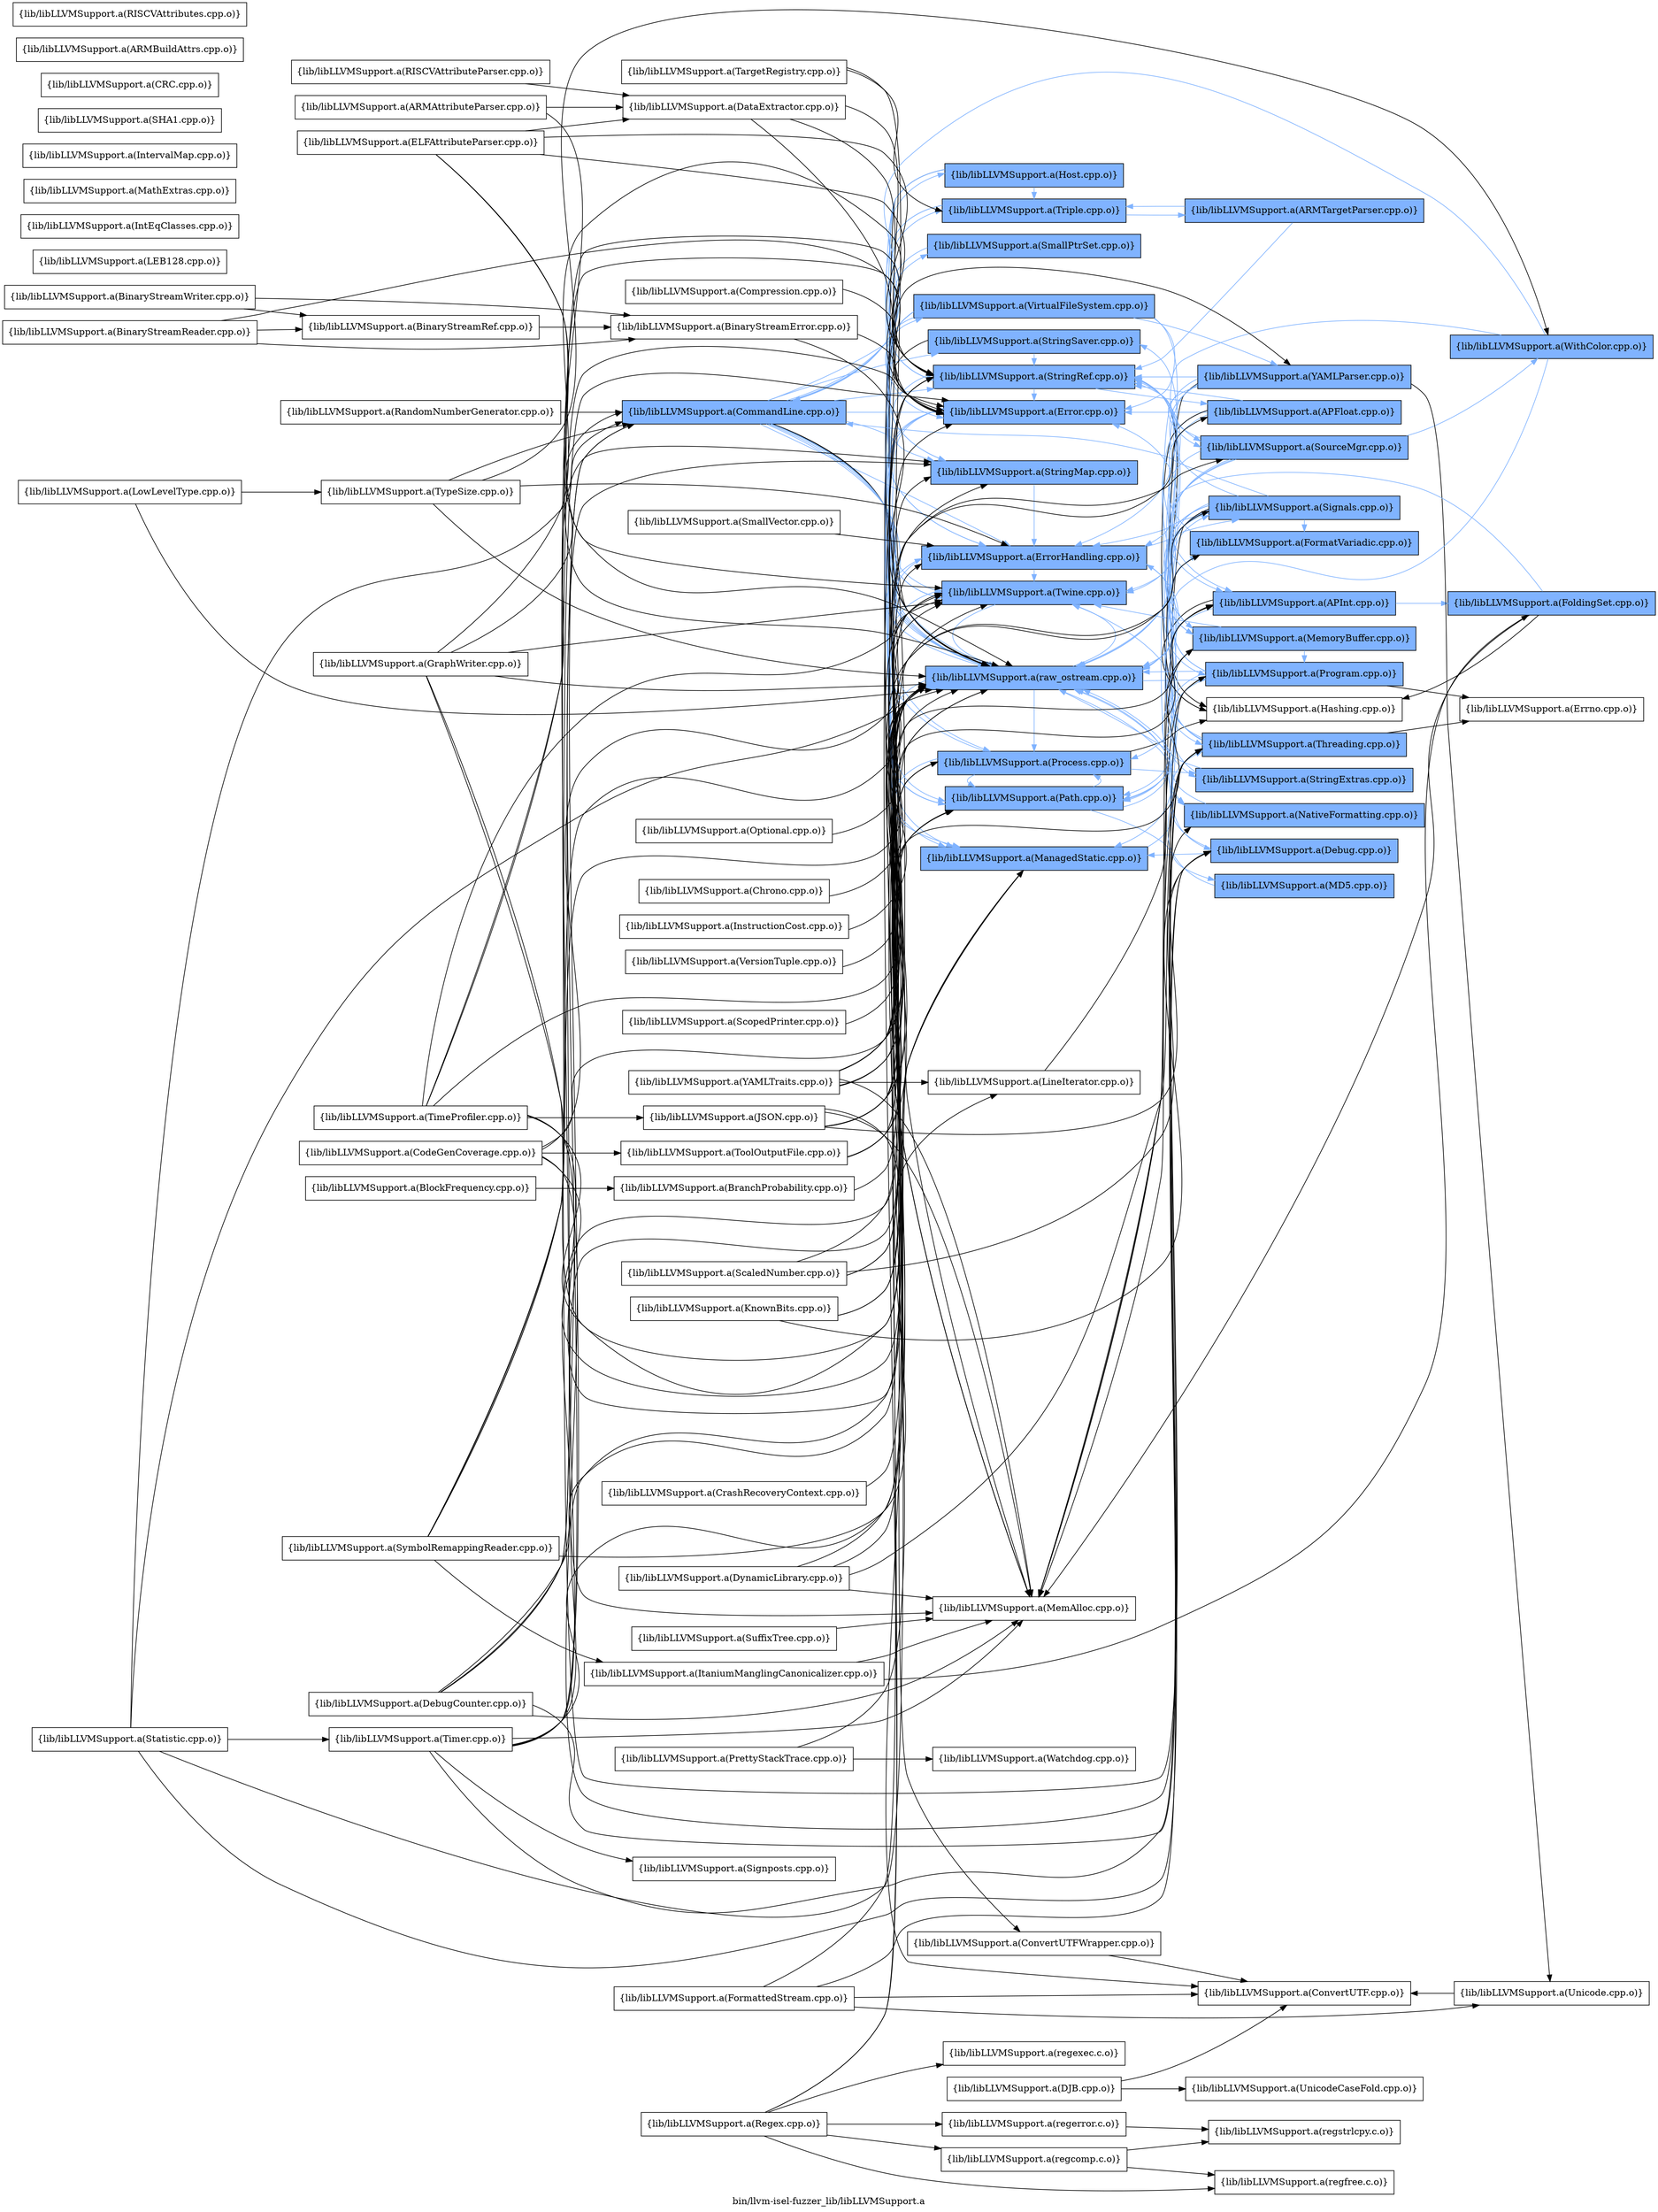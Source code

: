 digraph "bin/llvm-isel-fuzzer_lib/libLLVMSupport.a" {
	label="bin/llvm-isel-fuzzer_lib/libLLVMSupport.a";
	rankdir=LR;
	{ rank=same; Node0x5597edc3a188;  }
	{ rank=same; Node0x5597edc3b8f8; Node0x5597edc33158; Node0x5597edc32438; Node0x5597edc22498; Node0x5597edc23d98; Node0x5597edc26458; Node0x5597edc3a7c8; Node0x5597edc3b498; Node0x5597edc3b768; Node0x5597edc2a648; Node0x5597edc2a7d8; Node0x5597edc32d98; Node0x5597edc2ff58; Node0x5597edc2d5c8; Node0x5597edc2ce98; Node0x5597edc2ee78;  }
	{ rank=same; Node0x5597edc3ad18; Node0x5597edc3aae8; Node0x5597edc399b8; Node0x5597edc3d888; Node0x5597edc37ed8; Node0x5597edc384c8; Node0x5597edc30228; Node0x5597edc2adc8; Node0x5597edc235c8; Node0x5597edc25508; Node0x5597edc33ba8; Node0x5597edc31128; Node0x5597edc24838; Node0x5597edc2ded8; Node0x5597edc25008; Node0x5597edc26f48;  }
	{ rank=same; Node0x5597edc3a188;  }
	{ rank=same; Node0x5597edc3b8f8; Node0x5597edc33158; Node0x5597edc32438; Node0x5597edc22498; Node0x5597edc23d98; Node0x5597edc26458; Node0x5597edc3a7c8; Node0x5597edc3b498; Node0x5597edc3b768; Node0x5597edc2a648; Node0x5597edc2a7d8; Node0x5597edc32d98; Node0x5597edc2ff58; Node0x5597edc2d5c8; Node0x5597edc2ce98; Node0x5597edc2ee78;  }
	{ rank=same; Node0x5597edc3ad18; Node0x5597edc3aae8; Node0x5597edc399b8; Node0x5597edc3d888; Node0x5597edc37ed8; Node0x5597edc384c8; Node0x5597edc30228; Node0x5597edc2adc8; Node0x5597edc235c8; Node0x5597edc25508; Node0x5597edc33ba8; Node0x5597edc31128; Node0x5597edc24838; Node0x5597edc2ded8; Node0x5597edc25008; Node0x5597edc26f48;  }

	Node0x5597edc3a188 [shape=record,shape=box,group=1,style=filled,fillcolor="0.600000 0.5 1",label="{lib/libLLVMSupport.a(CommandLine.cpp.o)}"];
	Node0x5597edc3a188 -> Node0x5597edc3b8f8;
	Node0x5597edc3a188 -> Node0x5597edc33158[color="0.600000 0.5 1"];
	Node0x5597edc3a188 -> Node0x5597edc32438[color="0.600000 0.5 1"];
	Node0x5597edc3a188 -> Node0x5597edc22498[color="0.600000 0.5 1"];
	Node0x5597edc3a188 -> Node0x5597edc23d98;
	Node0x5597edc3a188 -> Node0x5597edc26458[color="0.600000 0.5 1"];
	Node0x5597edc3a188 -> Node0x5597edc3a7c8[color="0.600000 0.5 1"];
	Node0x5597edc3a188 -> Node0x5597edc3b498[color="0.600000 0.5 1"];
	Node0x5597edc3a188 -> Node0x5597edc3b768[color="0.600000 0.5 1"];
	Node0x5597edc3a188 -> Node0x5597edc2a648[color="0.600000 0.5 1"];
	Node0x5597edc3a188 -> Node0x5597edc2a7d8[color="0.600000 0.5 1"];
	Node0x5597edc3a188 -> Node0x5597edc32d98[color="0.600000 0.5 1"];
	Node0x5597edc3a188 -> Node0x5597edc2ff58[color="0.600000 0.5 1"];
	Node0x5597edc3a188 -> Node0x5597edc2d5c8[color="0.600000 0.5 1"];
	Node0x5597edc3a188 -> Node0x5597edc2ce98[color="0.600000 0.5 1"];
	Node0x5597edc3a188 -> Node0x5597edc2ee78[color="0.600000 0.5 1"];
	Node0x5597edc3aae8 [shape=record,shape=box,group=1,style=filled,fillcolor="0.600000 0.5 1",label="{lib/libLLVMSupport.a(Debug.cpp.o)}"];
	Node0x5597edc3aae8 -> Node0x5597edc22498[color="0.600000 0.5 1"];
	Node0x5597edc3aae8 -> Node0x5597edc2ff58[color="0.600000 0.5 1"];
	Node0x5597edc32438 [shape=record,shape=box,group=1,style=filled,fillcolor="0.600000 0.5 1",label="{lib/libLLVMSupport.a(ErrorHandling.cpp.o)}"];
	Node0x5597edc32438 -> Node0x5597edc3aae8[color="0.600000 0.5 1"];
	Node0x5597edc32438 -> Node0x5597edc2a7d8[color="0.600000 0.5 1"];
	Node0x5597edc32438 -> Node0x5597edc2ff58[color="0.600000 0.5 1"];
	Node0x5597edc32438 -> Node0x5597edc399b8[color="0.600000 0.5 1"];
	Node0x5597edc23d98 [shape=record,shape=box,group=0,label="{lib/libLLVMSupport.a(MemAlloc.cpp.o)}"];
	Node0x5597edc2a648 [shape=record,shape=box,group=1,style=filled,fillcolor="0.600000 0.5 1",label="{lib/libLLVMSupport.a(Triple.cpp.o)}"];
	Node0x5597edc2a648 -> Node0x5597edc3b768[color="0.600000 0.5 1"];
	Node0x5597edc2a648 -> Node0x5597edc2adc8[color="0.600000 0.5 1"];
	Node0x5597edc2a648 -> Node0x5597edc2a7d8[color="0.600000 0.5 1"];
	Node0x5597edc2ff58 [shape=record,shape=box,group=1,style=filled,fillcolor="0.600000 0.5 1",label="{lib/libLLVMSupport.a(raw_ostream.cpp.o)}"];
	Node0x5597edc2ff58 -> Node0x5597edc33158[color="0.600000 0.5 1"];
	Node0x5597edc2ff58 -> Node0x5597edc32438[color="0.600000 0.5 1"];
	Node0x5597edc2ff58 -> Node0x5597edc31128[color="0.600000 0.5 1"];
	Node0x5597edc2ff58 -> Node0x5597edc24838[color="0.600000 0.5 1"];
	Node0x5597edc2ff58 -> Node0x5597edc2a7d8[color="0.600000 0.5 1"];
	Node0x5597edc2ff58 -> Node0x5597edc2ce98[color="0.600000 0.5 1"];
	Node0x5597edc2ff58 -> Node0x5597edc2ee78[color="0.600000 0.5 1"];
	Node0x5597edc2ff58 -> Node0x5597edc2ded8[color="0.600000 0.5 1"];
	Node0x5597edc3a1d8 [shape=record,shape=box,group=0,label="{lib/libLLVMSupport.a(TargetRegistry.cpp.o)}"];
	Node0x5597edc3a1d8 -> Node0x5597edc2a648;
	Node0x5597edc3a1d8 -> Node0x5597edc2ff58;
	Node0x5597edc384c8 [shape=record,shape=box,group=1,style=filled,fillcolor="0.600000 0.5 1",label="{lib/libLLVMSupport.a(APInt.cpp.o)}"];
	Node0x5597edc384c8 -> Node0x5597edc32258[color="0.600000 0.5 1"];
	Node0x5597edc384c8 -> Node0x5597edc30228;
	Node0x5597edc384c8 -> Node0x5597edc2ff58[color="0.600000 0.5 1"];
	Node0x5597edc3b768 [shape=record,shape=box,group=1,style=filled,fillcolor="0.600000 0.5 1",label="{lib/libLLVMSupport.a(StringRef.cpp.o)}"];
	Node0x5597edc3b768 -> Node0x5597edc37ed8[color="0.600000 0.5 1"];
	Node0x5597edc3b768 -> Node0x5597edc384c8[color="0.600000 0.5 1"];
	Node0x5597edc3b768 -> Node0x5597edc33158[color="0.600000 0.5 1"];
	Node0x5597edc3b768 -> Node0x5597edc30228;
	Node0x5597edc2a7d8 [shape=record,shape=box,group=1,style=filled,fillcolor="0.600000 0.5 1",label="{lib/libLLVMSupport.a(Twine.cpp.o)}"];
	Node0x5597edc2a7d8 -> Node0x5597edc2ff58[color="0.600000 0.5 1"];
	Node0x5597edc37ed8 [shape=record,shape=box,group=1,style=filled,fillcolor="0.600000 0.5 1",label="{lib/libLLVMSupport.a(APFloat.cpp.o)}"];
	Node0x5597edc37ed8 -> Node0x5597edc384c8[color="0.600000 0.5 1"];
	Node0x5597edc37ed8 -> Node0x5597edc33158[color="0.600000 0.5 1"];
	Node0x5597edc37ed8 -> Node0x5597edc30228;
	Node0x5597edc37ed8 -> Node0x5597edc3b768[color="0.600000 0.5 1"];
	Node0x5597edc37ed8 -> Node0x5597edc2ff58[color="0.600000 0.5 1"];
	Node0x5597edc292e8 [shape=record,shape=box,group=0,label="{lib/libLLVMSupport.a(KnownBits.cpp.o)}"];
	Node0x5597edc292e8 -> Node0x5597edc384c8;
	Node0x5597edc292e8 -> Node0x5597edc3aae8;
	Node0x5597edc292e8 -> Node0x5597edc2ff58;
	Node0x5597edc26458 [shape=record,shape=box,group=1,style=filled,fillcolor="0.600000 0.5 1",label="{lib/libLLVMSupport.a(SmallPtrSet.cpp.o)}"];
	Node0x5597edc26458 -> Node0x5597edc32438[color="0.600000 0.5 1"];
	Node0x5597edc26f48 [shape=record,shape=box,group=1,style=filled,fillcolor="0.600000 0.5 1",label="{lib/libLLVMSupport.a(StringExtras.cpp.o)}"];
	Node0x5597edc26f48 -> Node0x5597edc3b768[color="0.600000 0.5 1"];
	Node0x5597edc26f48 -> Node0x5597edc2ff58[color="0.600000 0.5 1"];
	Node0x5597edc2c2b8 [shape=record,shape=box,group=0,label="{lib/libLLVMSupport.a(TypeSize.cpp.o)}"];
	Node0x5597edc2c2b8 -> Node0x5597edc3a188;
	Node0x5597edc2c2b8 -> Node0x5597edc32438;
	Node0x5597edc2c2b8 -> Node0x5597edc31b28;
	Node0x5597edc2c2b8 -> Node0x5597edc2ff58;
	Node0x5597edc22498 [shape=record,shape=box,group=1,style=filled,fillcolor="0.600000 0.5 1",label="{lib/libLLVMSupport.a(ManagedStatic.cpp.o)}"];
	Node0x5597edc22498 -> Node0x5597edc3d888[color="0.600000 0.5 1"];
	Node0x5597edc3ddd8 [shape=record,shape=box,group=0,label="{lib/libLLVMSupport.a(BranchProbability.cpp.o)}"];
	Node0x5597edc3ddd8 -> Node0x5597edc2ff58;
	Node0x5597edc3d748 [shape=record,shape=box,group=0,label="{lib/libLLVMSupport.a(CodeGenCoverage.cpp.o)}"];
	Node0x5597edc3d748 -> Node0x5597edc2a918;
	Node0x5597edc3d748 -> Node0x5597edc2a7d8;
	Node0x5597edc3d748 -> Node0x5597edc2ff58;
	Node0x5597edc3d748 -> Node0x5597edc2ee78;
	Node0x5597edc3d748 -> Node0x5597edc3d888;
	Node0x5597edc33158 [shape=record,shape=box,group=1,style=filled,fillcolor="0.600000 0.5 1",label="{lib/libLLVMSupport.a(Error.cpp.o)}"];
	Node0x5597edc33158 -> Node0x5597edc32438[color="0.600000 0.5 1"];
	Node0x5597edc33158 -> Node0x5597edc22498[color="0.600000 0.5 1"];
	Node0x5597edc33158 -> Node0x5597edc2a7d8[color="0.600000 0.5 1"];
	Node0x5597edc33158 -> Node0x5597edc2ff58[color="0.600000 0.5 1"];
	Node0x5597edc3a7c8 [shape=record,shape=box,group=1,style=filled,fillcolor="0.600000 0.5 1",label="{lib/libLLVMSupport.a(StringMap.cpp.o)}"];
	Node0x5597edc3a7c8 -> Node0x5597edc32438[color="0.600000 0.5 1"];
	Node0x5597edc30ea8 [shape=record,shape=box,group=0,label="{lib/libLLVMSupport.a(GraphWriter.cpp.o)}"];
	Node0x5597edc30ea8 -> Node0x5597edc3a188;
	Node0x5597edc30ea8 -> Node0x5597edc3b768;
	Node0x5597edc30ea8 -> Node0x5597edc2a7d8;
	Node0x5597edc30ea8 -> Node0x5597edc2ff58;
	Node0x5597edc30ea8 -> Node0x5597edc2ce98;
	Node0x5597edc30ea8 -> Node0x5597edc2ded8;
	Node0x5597edc2dd98 [shape=record,shape=box,group=0,label="{lib/libLLVMSupport.a(DynamicLibrary.cpp.o)}"];
	Node0x5597edc2dd98 -> Node0x5597edc22498;
	Node0x5597edc2dd98 -> Node0x5597edc23d98;
	Node0x5597edc2dd98 -> Node0x5597edc3a7c8;
	Node0x5597edc2dd98 -> Node0x5597edc3d888;
	Node0x5597edc30228 [shape=record,shape=box,group=0,label="{lib/libLLVMSupport.a(Hashing.cpp.o)}"];
	Node0x5597edc25008 [shape=record,shape=box,group=1,style=filled,fillcolor="0.600000 0.5 1",label="{lib/libLLVMSupport.a(MD5.cpp.o)}"];
	Node0x5597edc25008 -> Node0x5597edc2ff58[color="0.600000 0.5 1"];
	Node0x5597edc28a78 [shape=record,shape=box,group=0,label="{lib/libLLVMSupport.a(Optional.cpp.o)}"];
	Node0x5597edc28a78 -> Node0x5597edc2ff58;
	Node0x5597edc2ce98 [shape=record,shape=box,group=1,style=filled,fillcolor="0.600000 0.5 1",label="{lib/libLLVMSupport.a(Path.cpp.o)}"];
	Node0x5597edc2ce98 -> Node0x5597edc33158[color="0.600000 0.5 1"];
	Node0x5597edc2ce98 -> Node0x5597edc25008[color="0.600000 0.5 1"];
	Node0x5597edc2ce98 -> Node0x5597edc3b768[color="0.600000 0.5 1"];
	Node0x5597edc2ce98 -> Node0x5597edc2a7d8[color="0.600000 0.5 1"];
	Node0x5597edc2ce98 -> Node0x5597edc2ee78[color="0.600000 0.5 1"];
	Node0x5597edc2ce98 -> Node0x5597edc399b8[color="0.600000 0.5 1"];
	Node0x5597edc3c1b8 [shape=record,shape=box,group=0,label="{lib/libLLVMSupport.a(BlockFrequency.cpp.o)}"];
	Node0x5597edc3c1b8 -> Node0x5597edc3ddd8;
	Node0x5597edc29428 [shape=record,shape=box,group=0,label="{lib/libLLVMSupport.a(ScaledNumber.cpp.o)}"];
	Node0x5597edc29428 -> Node0x5597edc37ed8;
	Node0x5597edc29428 -> Node0x5597edc384c8;
	Node0x5597edc29428 -> Node0x5597edc3aae8;
	Node0x5597edc29428 -> Node0x5597edc2ff58;
	Node0x5597edc32258 [shape=record,shape=box,group=1,style=filled,fillcolor="0.600000 0.5 1",label="{lib/libLLVMSupport.a(FoldingSet.cpp.o)}"];
	Node0x5597edc32258 -> Node0x5597edc32438[color="0.600000 0.5 1"];
	Node0x5597edc32258 -> Node0x5597edc30228;
	Node0x5597edc32258 -> Node0x5597edc23d98;
	Node0x5597edc37b68 [shape=record,shape=box,group=0,label="{lib/libLLVMSupport.a(DebugCounter.cpp.o)}"];
	Node0x5597edc37b68 -> Node0x5597edc3a188;
	Node0x5597edc37b68 -> Node0x5597edc3aae8;
	Node0x5597edc37b68 -> Node0x5597edc22498;
	Node0x5597edc37b68 -> Node0x5597edc23d98;
	Node0x5597edc37b68 -> Node0x5597edc3b768;
	Node0x5597edc37b68 -> Node0x5597edc2ff58;
	Node0x5597edc2e018 [shape=record,shape=box,group=0,label="{lib/libLLVMSupport.a(Timer.cpp.o)}"];
	Node0x5597edc2e018 -> Node0x5597edc3a188;
	Node0x5597edc2e018 -> Node0x5597edc22498;
	Node0x5597edc2e018 -> Node0x5597edc23d98;
	Node0x5597edc2e018 -> Node0x5597edc3a7c8;
	Node0x5597edc2e018 -> Node0x5597edc2efb8;
	Node0x5597edc2e018 -> Node0x5597edc2ff58;
	Node0x5597edc2e018 -> Node0x5597edc2ee78;
	Node0x5597edc2e018 -> Node0x5597edc3d888;
	Node0x5597edc235c8 [shape=record,shape=box,group=1,style=filled,fillcolor="0.600000 0.5 1",label="{lib/libLLVMSupport.a(MemoryBuffer.cpp.o)}"];
	Node0x5597edc235c8 -> Node0x5597edc33158[color="0.600000 0.5 1"];
	Node0x5597edc235c8 -> Node0x5597edc2a7d8[color="0.600000 0.5 1"];
	Node0x5597edc235c8 -> Node0x5597edc2ce98[color="0.600000 0.5 1"];
	Node0x5597edc235c8 -> Node0x5597edc2ee78[color="0.600000 0.5 1"];
	Node0x5597edc235c8 -> Node0x5597edc2ded8[color="0.600000 0.5 1"];
	Node0x5597edc25508 [shape=record,shape=box,group=1,style=filled,fillcolor="0.600000 0.5 1",label="{lib/libLLVMSupport.a(SourceMgr.cpp.o)}"];
	Node0x5597edc25508 -> Node0x5597edc235c8[color="0.600000 0.5 1"];
	Node0x5597edc25508 -> Node0x5597edc3b768[color="0.600000 0.5 1"];
	Node0x5597edc25508 -> Node0x5597edc2a7d8[color="0.600000 0.5 1"];
	Node0x5597edc25508 -> Node0x5597edc31b28[color="0.600000 0.5 1"];
	Node0x5597edc25508 -> Node0x5597edc2ff58[color="0.600000 0.5 1"];
	Node0x5597edc25508 -> Node0x5597edc2ce98[color="0.600000 0.5 1"];
	Node0x5597edc21368 [shape=record,shape=box,group=0,label="{lib/libLLVMSupport.a(LEB128.cpp.o)}"];
	Node0x5597edc334c8 [shape=record,shape=box,group=0,label="{lib/libLLVMSupport.a(DJB.cpp.o)}"];
	Node0x5597edc334c8 -> Node0x5597edc3ad18;
	Node0x5597edc334c8 -> Node0x5597edc2bf98;
	Node0x5597edc38c48 [shape=record,shape=box,group=0,label="{lib/libLLVMSupport.a(BinaryStreamWriter.cpp.o)}"];
	Node0x5597edc38c48 -> Node0x5597edc34288;
	Node0x5597edc38c48 -> Node0x5597edc349b8;
	Node0x5597edc31128 [shape=record,shape=box,group=1,style=filled,fillcolor="0.600000 0.5 1",label="{lib/libLLVMSupport.a(FormatVariadic.cpp.o)}"];
	Node0x5597edc31128 -> Node0x5597edc3b768[color="0.600000 0.5 1"];
	Node0x5597edc24838 [shape=record,shape=box,group=1,style=filled,fillcolor="0.600000 0.5 1",label="{lib/libLLVMSupport.a(NativeFormatting.cpp.o)}"];
	Node0x5597edc24838 -> Node0x5597edc2ff58[color="0.600000 0.5 1"];
	Node0x5597edc2d5c8 [shape=record,shape=box,group=1,style=filled,fillcolor="0.600000 0.5 1",label="{lib/libLLVMSupport.a(Host.cpp.o)}"];
	Node0x5597edc2d5c8 -> Node0x5597edc23d98;
	Node0x5597edc2d5c8 -> Node0x5597edc3a7c8[color="0.600000 0.5 1"];
	Node0x5597edc2d5c8 -> Node0x5597edc3b768[color="0.600000 0.5 1"];
	Node0x5597edc2d5c8 -> Node0x5597edc2a648[color="0.600000 0.5 1"];
	Node0x5597edc2d5c8 -> Node0x5597edc2ff58[color="0.600000 0.5 1"];
	Node0x5597edc2f378 [shape=record,shape=box,group=0,label="{lib/libLLVMSupport.a(IntEqClasses.cpp.o)}"];
	Node0x5597edc21b38 [shape=record,shape=box,group=0,label="{lib/libLLVMSupport.a(MathExtras.cpp.o)}"];
	Node0x5597edc2edd8 [shape=record,shape=box,group=0,label="{lib/libLLVMSupport.a(IntervalMap.cpp.o)}"];
	Node0x5597edc287a8 [shape=record,shape=box,group=0,label="{lib/libLLVMSupport.a(PrettyStackTrace.cpp.o)}"];
	Node0x5597edc287a8 -> Node0x5597edc2ff58;
	Node0x5597edc287a8 -> Node0x5597edc3de78;
	Node0x5597edc2db68 [shape=record,shape=box,group=0,label="{lib/libLLVMSupport.a(TimeProfiler.cpp.o)}"];
	Node0x5597edc2db68 -> Node0x5597edc33158;
	Node0x5597edc2db68 -> Node0x5597edc23d98;
	Node0x5597edc2db68 -> Node0x5597edc3a7c8;
	Node0x5597edc2db68 -> Node0x5597edc2d7f8;
	Node0x5597edc2db68 -> Node0x5597edc2a7d8;
	Node0x5597edc2db68 -> Node0x5597edc2ff58;
	Node0x5597edc2db68 -> Node0x5597edc2ce98;
	Node0x5597edc2db68 -> Node0x5597edc2ee78;
	Node0x5597edc20378 [shape=record,shape=box,group=0,label="{lib/libLLVMSupport.a(LowLevelType.cpp.o)}"];
	Node0x5597edc20378 -> Node0x5597edc2c2b8;
	Node0x5597edc20378 -> Node0x5597edc2ff58;
	Node0x5597edc33dd8 [shape=record,shape=box,group=0,label="{lib/libLLVMSupport.a(YAMLTraits.cpp.o)}"];
	Node0x5597edc33dd8 -> Node0x5597edc32438;
	Node0x5597edc33dd8 -> Node0x5597edc20be8;
	Node0x5597edc33dd8 -> Node0x5597edc23d98;
	Node0x5597edc33dd8 -> Node0x5597edc235c8;
	Node0x5597edc33dd8 -> Node0x5597edc25508;
	Node0x5597edc33dd8 -> Node0x5597edc3a7c8;
	Node0x5597edc33dd8 -> Node0x5597edc3b768;
	Node0x5597edc33dd8 -> Node0x5597edc2a7d8;
	Node0x5597edc33dd8 -> Node0x5597edc33ba8;
	Node0x5597edc33dd8 -> Node0x5597edc2ff58;
	Node0x5597edc20be8 [shape=record,shape=box,group=0,label="{lib/libLLVMSupport.a(LineIterator.cpp.o)}"];
	Node0x5597edc20be8 -> Node0x5597edc235c8;
	Node0x5597edc2d438 [shape=record,shape=box,group=0,label="{lib/libLLVMSupport.a(SuffixTree.cpp.o)}"];
	Node0x5597edc2d438 -> Node0x5597edc23d98;
	Node0x5597edc31b28 [shape=record,shape=box,group=1,style=filled,fillcolor="0.600000 0.5 1",label="{lib/libLLVMSupport.a(WithColor.cpp.o)}"];
	Node0x5597edc31b28 -> Node0x5597edc3a188[color="0.600000 0.5 1"];
	Node0x5597edc31b28 -> Node0x5597edc33158[color="0.600000 0.5 1"];
	Node0x5597edc31b28 -> Node0x5597edc2ff58[color="0.600000 0.5 1"];
	Node0x5597edc316c8 [shape=record,shape=box,group=0,label="{lib/libLLVMSupport.a(FormattedStream.cpp.o)}"];
	Node0x5597edc316c8 -> Node0x5597edc3ad18;
	Node0x5597edc316c8 -> Node0x5597edc3aae8;
	Node0x5597edc316c8 -> Node0x5597edc2b6d8;
	Node0x5597edc316c8 -> Node0x5597edc2ff58;
	Node0x5597edc3b498 [shape=record,shape=box,group=1,style=filled,fillcolor="0.600000 0.5 1",label="{lib/libLLVMSupport.a(StringSaver.cpp.o)}"];
	Node0x5597edc3b498 -> Node0x5597edc23d98;
	Node0x5597edc3b498 -> Node0x5597edc3b768[color="0.600000 0.5 1"];
	Node0x5597edc2a0a8 [shape=record,shape=box,group=0,label="{lib/libLLVMSupport.a(Regex.cpp.o)}"];
	Node0x5597edc2a0a8 -> Node0x5597edc3b768;
	Node0x5597edc2a0a8 -> Node0x5597edc2a7d8;
	Node0x5597edc2a0a8 -> Node0x5597edc30188;
	Node0x5597edc2a0a8 -> Node0x5597edc2fc38;
	Node0x5597edc2a0a8 -> Node0x5597edc31858;
	Node0x5597edc2a0a8 -> Node0x5597edc31498;
	Node0x5597edc2a918 [shape=record,shape=box,group=0,label="{lib/libLLVMSupport.a(ToolOutputFile.cpp.o)}"];
	Node0x5597edc2a918 -> Node0x5597edc2ff58;
	Node0x5597edc2a918 -> Node0x5597edc2ce98;
	Node0x5597edc2a918 -> Node0x5597edc399b8;
	Node0x5597edc3dba8 [shape=record,shape=box,group=0,label="{lib/libLLVMSupport.a(Chrono.cpp.o)}"];
	Node0x5597edc3dba8 -> Node0x5597edc2ff58;
	Node0x5597edc3d888 [shape=record,shape=box,group=1,style=filled,fillcolor="0.600000 0.5 1",label="{lib/libLLVMSupport.a(Threading.cpp.o)}"];
	Node0x5597edc3d888 -> Node0x5597edc32438[color="0.600000 0.5 1"];
	Node0x5597edc3d888 -> Node0x5597edc23d98;
	Node0x5597edc3d888 -> Node0x5597edc3b768[color="0.600000 0.5 1"];
	Node0x5597edc3d888 -> Node0x5597edc2a7d8[color="0.600000 0.5 1"];
	Node0x5597edc3d888 -> Node0x5597edc2aff8;
	Node0x5597edc28f78 [shape=record,shape=box,group=0,label="{lib/libLLVMSupport.a(SHA1.cpp.o)}"];
	Node0x5597edc39eb8 [shape=record,shape=box,group=0,label="{lib/libLLVMSupport.a(Compression.cpp.o)}"];
	Node0x5597edc39eb8 -> Node0x5597edc33158;
	Node0x5597edc399b8 [shape=record,shape=box,group=1,style=filled,fillcolor="0.600000 0.5 1",label="{lib/libLLVMSupport.a(Signals.cpp.o)}"];
	Node0x5597edc399b8 -> Node0x5597edc3a188[color="0.600000 0.5 1"];
	Node0x5597edc399b8 -> Node0x5597edc32438[color="0.600000 0.5 1"];
	Node0x5597edc399b8 -> Node0x5597edc31128[color="0.600000 0.5 1"];
	Node0x5597edc399b8 -> Node0x5597edc22498[color="0.600000 0.5 1"];
	Node0x5597edc399b8 -> Node0x5597edc23d98;
	Node0x5597edc399b8 -> Node0x5597edc235c8[color="0.600000 0.5 1"];
	Node0x5597edc399b8 -> Node0x5597edc24838[color="0.600000 0.5 1"];
	Node0x5597edc399b8 -> Node0x5597edc3b768[color="0.600000 0.5 1"];
	Node0x5597edc399b8 -> Node0x5597edc2a7d8[color="0.600000 0.5 1"];
	Node0x5597edc399b8 -> Node0x5597edc2ff58[color="0.600000 0.5 1"];
	Node0x5597edc399b8 -> Node0x5597edc2ce98[color="0.600000 0.5 1"];
	Node0x5597edc399b8 -> Node0x5597edc2ded8[color="0.600000 0.5 1"];
	Node0x5597edc399b8 -> Node0x5597edc3d888[color="0.600000 0.5 1"];
	Node0x5597edc39508 [shape=record,shape=box,group=0,label="{lib/libLLVMSupport.a(CRC.cpp.o)}"];
	Node0x5597edc34288 [shape=record,shape=box,group=0,label="{lib/libLLVMSupport.a(BinaryStreamRef.cpp.o)}"];
	Node0x5597edc34288 -> Node0x5597edc349b8;
	Node0x5597edc349b8 [shape=record,shape=box,group=0,label="{lib/libLLVMSupport.a(BinaryStreamError.cpp.o)}"];
	Node0x5597edc349b8 -> Node0x5597edc33158;
	Node0x5597edc349b8 -> Node0x5597edc2ff58;
	Node0x5597edc35318 [shape=record,shape=box,group=0,label="{lib/libLLVMSupport.a(BinaryStreamReader.cpp.o)}"];
	Node0x5597edc35318 -> Node0x5597edc34288;
	Node0x5597edc35318 -> Node0x5597edc349b8;
	Node0x5597edc35318 -> Node0x5597edc33158;
	Node0x5597edc2ee78 [shape=record,shape=box,group=1,style=filled,fillcolor="0.600000 0.5 1",label="{lib/libLLVMSupport.a(Process.cpp.o)}"];
	Node0x5597edc2ee78 -> Node0x5597edc33158[color="0.600000 0.5 1"];
	Node0x5597edc2ee78 -> Node0x5597edc30228;
	Node0x5597edc2ee78 -> Node0x5597edc22498[color="0.600000 0.5 1"];
	Node0x5597edc2ee78 -> Node0x5597edc26f48[color="0.600000 0.5 1"];
	Node0x5597edc2ee78 -> Node0x5597edc2ce98[color="0.600000 0.5 1"];
	Node0x5597edc3b8f8 [shape=record,shape=box,group=0,label="{lib/libLLVMSupport.a(ConvertUTFWrapper.cpp.o)}"];
	Node0x5597edc3b8f8 -> Node0x5597edc3ad18;
	Node0x5597edc32d98 [shape=record,shape=box,group=1,style=filled,fillcolor="0.600000 0.5 1",label="{lib/libLLVMSupport.a(VirtualFileSystem.cpp.o)}"];
	Node0x5597edc32d98 -> Node0x5597edc33158[color="0.600000 0.5 1"];
	Node0x5597edc32d98 -> Node0x5597edc23d98;
	Node0x5597edc32d98 -> Node0x5597edc235c8[color="0.600000 0.5 1"];
	Node0x5597edc32d98 -> Node0x5597edc25508[color="0.600000 0.5 1"];
	Node0x5597edc32d98 -> Node0x5597edc3a7c8[color="0.600000 0.5 1"];
	Node0x5597edc32d98 -> Node0x5597edc3b768[color="0.600000 0.5 1"];
	Node0x5597edc32d98 -> Node0x5597edc2a7d8[color="0.600000 0.5 1"];
	Node0x5597edc32d98 -> Node0x5597edc33ba8[color="0.600000 0.5 1"];
	Node0x5597edc32d98 -> Node0x5597edc2ff58[color="0.600000 0.5 1"];
	Node0x5597edc32d98 -> Node0x5597edc2ce98[color="0.600000 0.5 1"];
	Node0x5597edc3ad18 [shape=record,shape=box,group=0,label="{lib/libLLVMSupport.a(ConvertUTF.cpp.o)}"];
	Node0x5597edc2bf98 [shape=record,shape=box,group=0,label="{lib/libLLVMSupport.a(UnicodeCaseFold.cpp.o)}"];
	Node0x5597edc2b6d8 [shape=record,shape=box,group=0,label="{lib/libLLVMSupport.a(Unicode.cpp.o)}"];
	Node0x5597edc2b6d8 -> Node0x5597edc3ad18;
	Node0x5597edc2ded8 [shape=record,shape=box,group=1,style=filled,fillcolor="0.600000 0.5 1",label="{lib/libLLVMSupport.a(Program.cpp.o)}"];
	Node0x5597edc2ded8 -> Node0x5597edc23d98;
	Node0x5597edc2ded8 -> Node0x5597edc26f48[color="0.600000 0.5 1"];
	Node0x5597edc2ded8 -> Node0x5597edc3b498[color="0.600000 0.5 1"];
	Node0x5597edc2ded8 -> Node0x5597edc3b768[color="0.600000 0.5 1"];
	Node0x5597edc2ded8 -> Node0x5597edc2ff58[color="0.600000 0.5 1"];
	Node0x5597edc2ded8 -> Node0x5597edc2ce98[color="0.600000 0.5 1"];
	Node0x5597edc2ded8 -> Node0x5597edc2aff8;
	Node0x5597edc2ffa8 [shape=record,shape=box,group=0,label="{lib/libLLVMSupport.a(InstructionCost.cpp.o)}"];
	Node0x5597edc2ffa8 -> Node0x5597edc2ff58;
	Node0x5597edc3de78 [shape=record,shape=box,group=0,label="{lib/libLLVMSupport.a(Watchdog.cpp.o)}"];
	Node0x5597edc27b28 [shape=record,shape=box,group=0,label="{lib/libLLVMSupport.a(RandomNumberGenerator.cpp.o)}"];
	Node0x5597edc27b28 -> Node0x5597edc3a188;
	Node0x5597edc30188 [shape=record,shape=box,group=0,label="{lib/libLLVMSupport.a(regcomp.c.o)}"];
	Node0x5597edc30188 -> Node0x5597edc31498;
	Node0x5597edc30188 -> Node0x5597edc30db8;
	Node0x5597edc2fc38 [shape=record,shape=box,group=0,label="{lib/libLLVMSupport.a(regerror.c.o)}"];
	Node0x5597edc2fc38 -> Node0x5597edc30db8;
	Node0x5597edc31858 [shape=record,shape=box,group=0,label="{lib/libLLVMSupport.a(regexec.c.o)}"];
	Node0x5597edc31498 [shape=record,shape=box,group=0,label="{lib/libLLVMSupport.a(regfree.c.o)}"];
	Node0x5597edc25738 [shape=record,shape=box,group=0,label="{lib/libLLVMSupport.a(SmallVector.cpp.o)}"];
	Node0x5597edc25738 -> Node0x5597edc32438;
	Node0x5597edc272b8 [shape=record,shape=box,group=0,label="{lib/libLLVMSupport.a(Statistic.cpp.o)}"];
	Node0x5597edc272b8 -> Node0x5597edc3a188;
	Node0x5597edc272b8 -> Node0x5597edc22498;
	Node0x5597edc272b8 -> Node0x5597edc2e018;
	Node0x5597edc272b8 -> Node0x5597edc2ff58;
	Node0x5597edc272b8 -> Node0x5597edc3d888;
	Node0x5597edc2d7f8 [shape=record,shape=box,group=0,label="{lib/libLLVMSupport.a(JSON.cpp.o)}"];
	Node0x5597edc2d7f8 -> Node0x5597edc3ad18;
	Node0x5597edc2d7f8 -> Node0x5597edc33158;
	Node0x5597edc2d7f8 -> Node0x5597edc31128;
	Node0x5597edc2d7f8 -> Node0x5597edc23d98;
	Node0x5597edc2d7f8 -> Node0x5597edc24838;
	Node0x5597edc2d7f8 -> Node0x5597edc3b768;
	Node0x5597edc2d7f8 -> Node0x5597edc2a7d8;
	Node0x5597edc2d7f8 -> Node0x5597edc2ff58;
	Node0x5597edc2efb8 [shape=record,shape=box,group=0,label="{lib/libLLVMSupport.a(Signposts.cpp.o)}"];
	Node0x5597edc2adc8 [shape=record,shape=box,group=1,style=filled,fillcolor="0.600000 0.5 1",label="{lib/libLLVMSupport.a(ARMTargetParser.cpp.o)}"];
	Node0x5597edc2adc8 -> Node0x5597edc3b768[color="0.600000 0.5 1"];
	Node0x5597edc2adc8 -> Node0x5597edc2a648[color="0.600000 0.5 1"];
	Node0x5597edc33ba8 [shape=record,shape=box,group=1,style=filled,fillcolor="0.600000 0.5 1",label="{lib/libLLVMSupport.a(YAMLParser.cpp.o)}"];
	Node0x5597edc33ba8 -> Node0x5597edc32438[color="0.600000 0.5 1"];
	Node0x5597edc33ba8 -> Node0x5597edc23d98;
	Node0x5597edc33ba8 -> Node0x5597edc235c8[color="0.600000 0.5 1"];
	Node0x5597edc33ba8 -> Node0x5597edc25508[color="0.600000 0.5 1"];
	Node0x5597edc33ba8 -> Node0x5597edc3b768[color="0.600000 0.5 1"];
	Node0x5597edc33ba8 -> Node0x5597edc2b6d8;
	Node0x5597edc33ba8 -> Node0x5597edc2ff58[color="0.600000 0.5 1"];
	Node0x5597edc32f78 [shape=record,shape=box,group=0,label="{lib/libLLVMSupport.a(VersionTuple.cpp.o)}"];
	Node0x5597edc32f78 -> Node0x5597edc2ff58;
	Node0x5597edc30db8 [shape=record,shape=box,group=0,label="{lib/libLLVMSupport.a(regstrlcpy.c.o)}"];
	Node0x5597edc2e608 [shape=record,shape=box,group=0,label="{lib/libLLVMSupport.a(CrashRecoveryContext.cpp.o)}"];
	Node0x5597edc2e608 -> Node0x5597edc22498;
	Node0x5597edc2aff8 [shape=record,shape=box,group=0,label="{lib/libLLVMSupport.a(Errno.cpp.o)}"];
	Node0x5597edc3d2e8 [shape=record,shape=box,group=0,label="{lib/libLLVMSupport.a(DataExtractor.cpp.o)}"];
	Node0x5597edc3d2e8 -> Node0x5597edc33158;
	Node0x5597edc3d2e8 -> Node0x5597edc3b768;
	Node0x5597edc3d2e8 -> Node0x5597edc2ff58;
	Node0x5597edc2ae68 [shape=record,shape=box,group=0,label="{lib/libLLVMSupport.a(ScopedPrinter.cpp.o)}"];
	Node0x5597edc2ae68 -> Node0x5597edc2ff58;
	Node0x5597edc220d8 [shape=record,shape=box,group=0,label="{lib/libLLVMSupport.a(ItaniumManglingCanonicalizer.cpp.o)}"];
	Node0x5597edc220d8 -> Node0x5597edc32258;
	Node0x5597edc220d8 -> Node0x5597edc23d98;
	Node0x5597edc209b8 [shape=record,shape=box,group=0,label="{lib/libLLVMSupport.a(SymbolRemappingReader.cpp.o)}"];
	Node0x5597edc209b8 -> Node0x5597edc33158;
	Node0x5597edc209b8 -> Node0x5597edc20be8;
	Node0x5597edc209b8 -> Node0x5597edc3b768;
	Node0x5597edc209b8 -> Node0x5597edc2a7d8;
	Node0x5597edc209b8 -> Node0x5597edc2ff58;
	Node0x5597edc209b8 -> Node0x5597edc220d8;
	Node0x5597edc2eab8 [shape=record,shape=box,group=0,label="{lib/libLLVMSupport.a(ARMBuildAttrs.cpp.o)}"];
	Node0x5597edc39648 [shape=record,shape=box,group=0,label="{lib/libLLVMSupport.a(RISCVAttributes.cpp.o)}"];
	Node0x5597edc2f648 [shape=record,shape=box,group=0,label="{lib/libLLVMSupport.a(ARMAttributeParser.cpp.o)}"];
	Node0x5597edc2f648 -> Node0x5597edc2ff58;
	Node0x5597edc2f648 -> Node0x5597edc3d2e8;
	Node0x5597edc2e0b8 [shape=record,shape=box,group=0,label="{lib/libLLVMSupport.a(ELFAttributeParser.cpp.o)}"];
	Node0x5597edc2e0b8 -> Node0x5597edc33158;
	Node0x5597edc2e0b8 -> Node0x5597edc3b768;
	Node0x5597edc2e0b8 -> Node0x5597edc2a7d8;
	Node0x5597edc2e0b8 -> Node0x5597edc2ff58;
	Node0x5597edc2e0b8 -> Node0x5597edc3d2e8;
	Node0x5597edc3a3b8 [shape=record,shape=box,group=0,label="{lib/libLLVMSupport.a(RISCVAttributeParser.cpp.o)}"];
	Node0x5597edc3a3b8 -> Node0x5597edc3d2e8;
}
